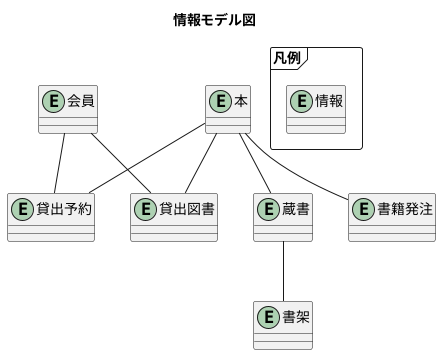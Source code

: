 @startuml

title 情報モデル図

frame 凡例 {
  Entity 情報
}

Entity "貸出予約" as ReserveBook
Entity "貸出図書" as LendedBook
Entity "会員" as Member
Entity "本" as Book
Entity "蔵書" as LibraryCollections
Entity "書架" as Bookshelf
Entity "書籍発注" as OrderBook

Member -- ReserveBook
Member -- LendedBook
Book -- LendedBook
Book -- ReserveBook
Book -- LibraryCollections
Book -- OrderBook
LibraryCollections -- Bookshelf

@enduml